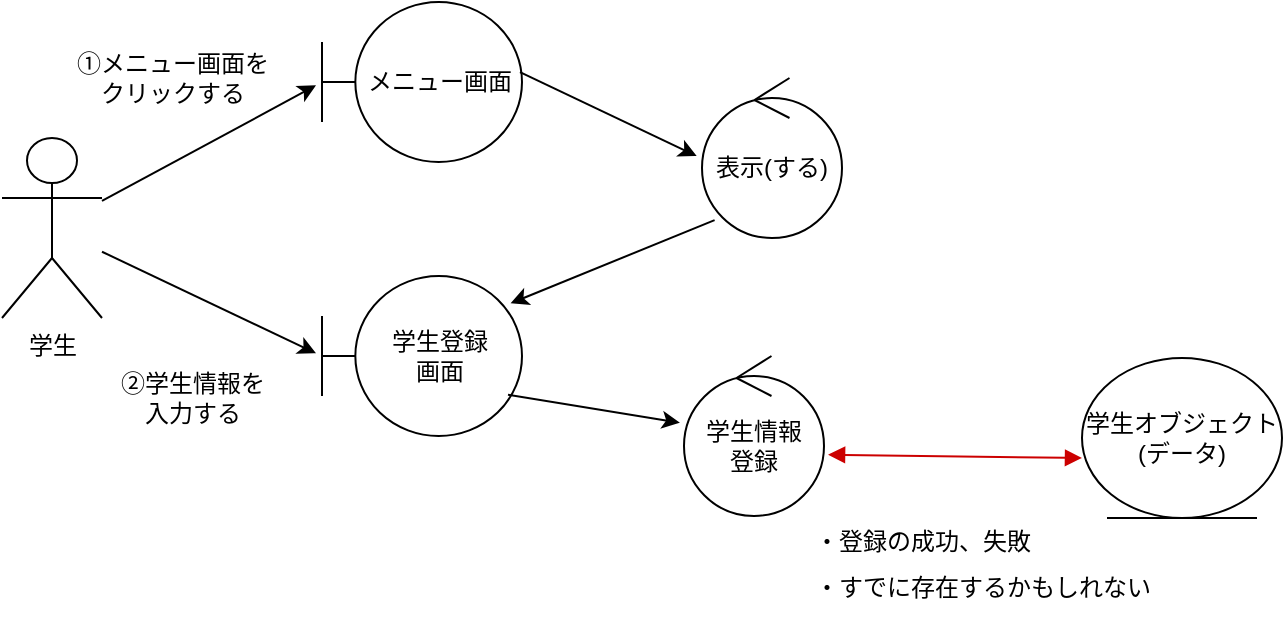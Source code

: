 <mxfile version="28.2.1">
  <diagram id="S4gZAewlNwuV0dsOJkcJ" name="ページ1">
    <mxGraphModel dx="927" dy="498" grid="1" gridSize="10" guides="1" tooltips="1" connect="1" arrows="1" fold="1" page="1" pageScale="1" pageWidth="827" pageHeight="1169" math="0" shadow="0">
      <root>
        <mxCell id="0" />
        <mxCell id="1" parent="0" />
        <mxCell id="OIBrJrRNdDZq52Y07utB-2" value="学生" style="shape=umlActor;verticalLabelPosition=bottom;verticalAlign=top;html=1;" vertex="1" parent="1">
          <mxGeometry x="60" y="90" width="50" height="90" as="geometry" />
        </mxCell>
        <mxCell id="OIBrJrRNdDZq52Y07utB-3" value="メニュー画面" style="shape=umlBoundary;whiteSpace=wrap;html=1;" vertex="1" parent="1">
          <mxGeometry x="220" y="22" width="100" height="80" as="geometry" />
        </mxCell>
        <mxCell id="OIBrJrRNdDZq52Y07utB-4" value="" style="endArrow=classic;html=1;rounded=0;entryX=-0.03;entryY=0.521;entryDx=0;entryDy=0;entryPerimeter=0;" edge="1" parent="1" source="OIBrJrRNdDZq52Y07utB-2" target="OIBrJrRNdDZq52Y07utB-3">
          <mxGeometry width="50" height="50" relative="1" as="geometry">
            <mxPoint x="120" y="120" as="sourcePoint" />
            <mxPoint x="240" y="250" as="targetPoint" />
          </mxGeometry>
        </mxCell>
        <mxCell id="OIBrJrRNdDZq52Y07utB-5" value="①メニュー画面を&lt;div&gt;クリックする&lt;/div&gt;" style="text;html=1;align=center;verticalAlign=middle;resizable=0;points=[];autosize=1;strokeColor=none;fillColor=none;" vertex="1" parent="1">
          <mxGeometry x="85" y="40" width="120" height="40" as="geometry" />
        </mxCell>
        <mxCell id="OIBrJrRNdDZq52Y07utB-6" value="表示(する)" style="ellipse;shape=umlControl;whiteSpace=wrap;html=1;" vertex="1" parent="1">
          <mxGeometry x="410" y="60" width="70" height="80" as="geometry" />
        </mxCell>
        <mxCell id="OIBrJrRNdDZq52Y07utB-7" value="" style="endArrow=classic;html=1;rounded=0;entryX=-0.038;entryY=0.488;entryDx=0;entryDy=0;entryPerimeter=0;exitX=0.99;exitY=0.438;exitDx=0;exitDy=0;exitPerimeter=0;" edge="1" parent="1" source="OIBrJrRNdDZq52Y07utB-3" target="OIBrJrRNdDZq52Y07utB-6">
          <mxGeometry width="50" height="50" relative="1" as="geometry">
            <mxPoint x="160" y="197" as="sourcePoint" />
            <mxPoint x="267" y="140" as="targetPoint" />
          </mxGeometry>
        </mxCell>
        <mxCell id="OIBrJrRNdDZq52Y07utB-8" value="学生登録&lt;div&gt;画面&lt;/div&gt;" style="shape=umlBoundary;whiteSpace=wrap;html=1;" vertex="1" parent="1">
          <mxGeometry x="220" y="159" width="100" height="80" as="geometry" />
        </mxCell>
        <mxCell id="OIBrJrRNdDZq52Y07utB-10" value="" style="endArrow=classic;html=1;rounded=0;entryX=0.943;entryY=0.171;entryDx=0;entryDy=0;entryPerimeter=0;exitX=0.09;exitY=0.888;exitDx=0;exitDy=0;exitPerimeter=0;" edge="1" parent="1" source="OIBrJrRNdDZq52Y07utB-6" target="OIBrJrRNdDZq52Y07utB-8">
          <mxGeometry width="50" height="50" relative="1" as="geometry">
            <mxPoint x="330" y="140" as="sourcePoint" />
            <mxPoint x="418" y="182" as="targetPoint" />
          </mxGeometry>
        </mxCell>
        <mxCell id="OIBrJrRNdDZq52Y07utB-11" value="" style="endArrow=classic;html=1;rounded=0;entryX=-0.03;entryY=0.483;entryDx=0;entryDy=0;entryPerimeter=0;" edge="1" parent="1" source="OIBrJrRNdDZq52Y07utB-2" target="OIBrJrRNdDZq52Y07utB-8">
          <mxGeometry width="50" height="50" relative="1" as="geometry">
            <mxPoint x="140" y="170" as="sourcePoint" />
            <mxPoint x="228" y="212" as="targetPoint" />
          </mxGeometry>
        </mxCell>
        <mxCell id="OIBrJrRNdDZq52Y07utB-12" value="②学生情報を&lt;div&gt;入力する&lt;/div&gt;" style="text;html=1;align=center;verticalAlign=middle;resizable=0;points=[];autosize=1;strokeColor=none;fillColor=none;" vertex="1" parent="1">
          <mxGeometry x="105" y="200" width="100" height="40" as="geometry" />
        </mxCell>
        <mxCell id="OIBrJrRNdDZq52Y07utB-13" value="学生情報&lt;div&gt;登録&lt;/div&gt;" style="ellipse;shape=umlControl;whiteSpace=wrap;html=1;" vertex="1" parent="1">
          <mxGeometry x="401" y="199" width="70" height="80" as="geometry" />
        </mxCell>
        <mxCell id="OIBrJrRNdDZq52Y07utB-14" value="" style="endArrow=classic;html=1;rounded=0;entryX=-0.029;entryY=0.417;entryDx=0;entryDy=0;entryPerimeter=0;exitX=0.93;exitY=0.742;exitDx=0;exitDy=0;exitPerimeter=0;" edge="1" parent="1" source="OIBrJrRNdDZq52Y07utB-8" target="OIBrJrRNdDZq52Y07utB-13">
          <mxGeometry width="50" height="50" relative="1" as="geometry">
            <mxPoint x="330" y="270" as="sourcePoint" />
            <mxPoint x="437" y="321" as="targetPoint" />
          </mxGeometry>
        </mxCell>
        <mxCell id="OIBrJrRNdDZq52Y07utB-15" value="学生オブジェクト(データ)" style="ellipse;shape=umlEntity;whiteSpace=wrap;html=1;" vertex="1" parent="1">
          <mxGeometry x="600" y="200" width="100" height="80" as="geometry" />
        </mxCell>
        <mxCell id="OIBrJrRNdDZq52Y07utB-17" value="" style="endArrow=block;startArrow=block;endFill=1;startFill=1;html=1;rounded=0;entryX=0;entryY=0.625;entryDx=0;entryDy=0;entryPerimeter=0;exitX=1.029;exitY=0.617;exitDx=0;exitDy=0;exitPerimeter=0;strokeColor=#CC0000;" edge="1" parent="1" source="OIBrJrRNdDZq52Y07utB-13" target="OIBrJrRNdDZq52Y07utB-15">
          <mxGeometry width="160" relative="1" as="geometry">
            <mxPoint x="480" y="250" as="sourcePoint" />
            <mxPoint x="570" y="260" as="targetPoint" />
          </mxGeometry>
        </mxCell>
        <mxCell id="OIBrJrRNdDZq52Y07utB-18" value="・登録の成功、失敗&lt;div&gt;&lt;br&gt;&lt;/div&gt;" style="text;html=1;align=center;verticalAlign=middle;resizable=0;points=[];autosize=1;strokeColor=none;fillColor=none;" vertex="1" parent="1">
          <mxGeometry x="455" y="279" width="130" height="40" as="geometry" />
        </mxCell>
        <mxCell id="OIBrJrRNdDZq52Y07utB-19" value="・すでに存在するかもしれない" style="text;html=1;align=center;verticalAlign=middle;resizable=0;points=[];autosize=1;strokeColor=none;fillColor=none;" vertex="1" parent="1">
          <mxGeometry x="455" y="300" width="190" height="30" as="geometry" />
        </mxCell>
      </root>
    </mxGraphModel>
  </diagram>
</mxfile>
